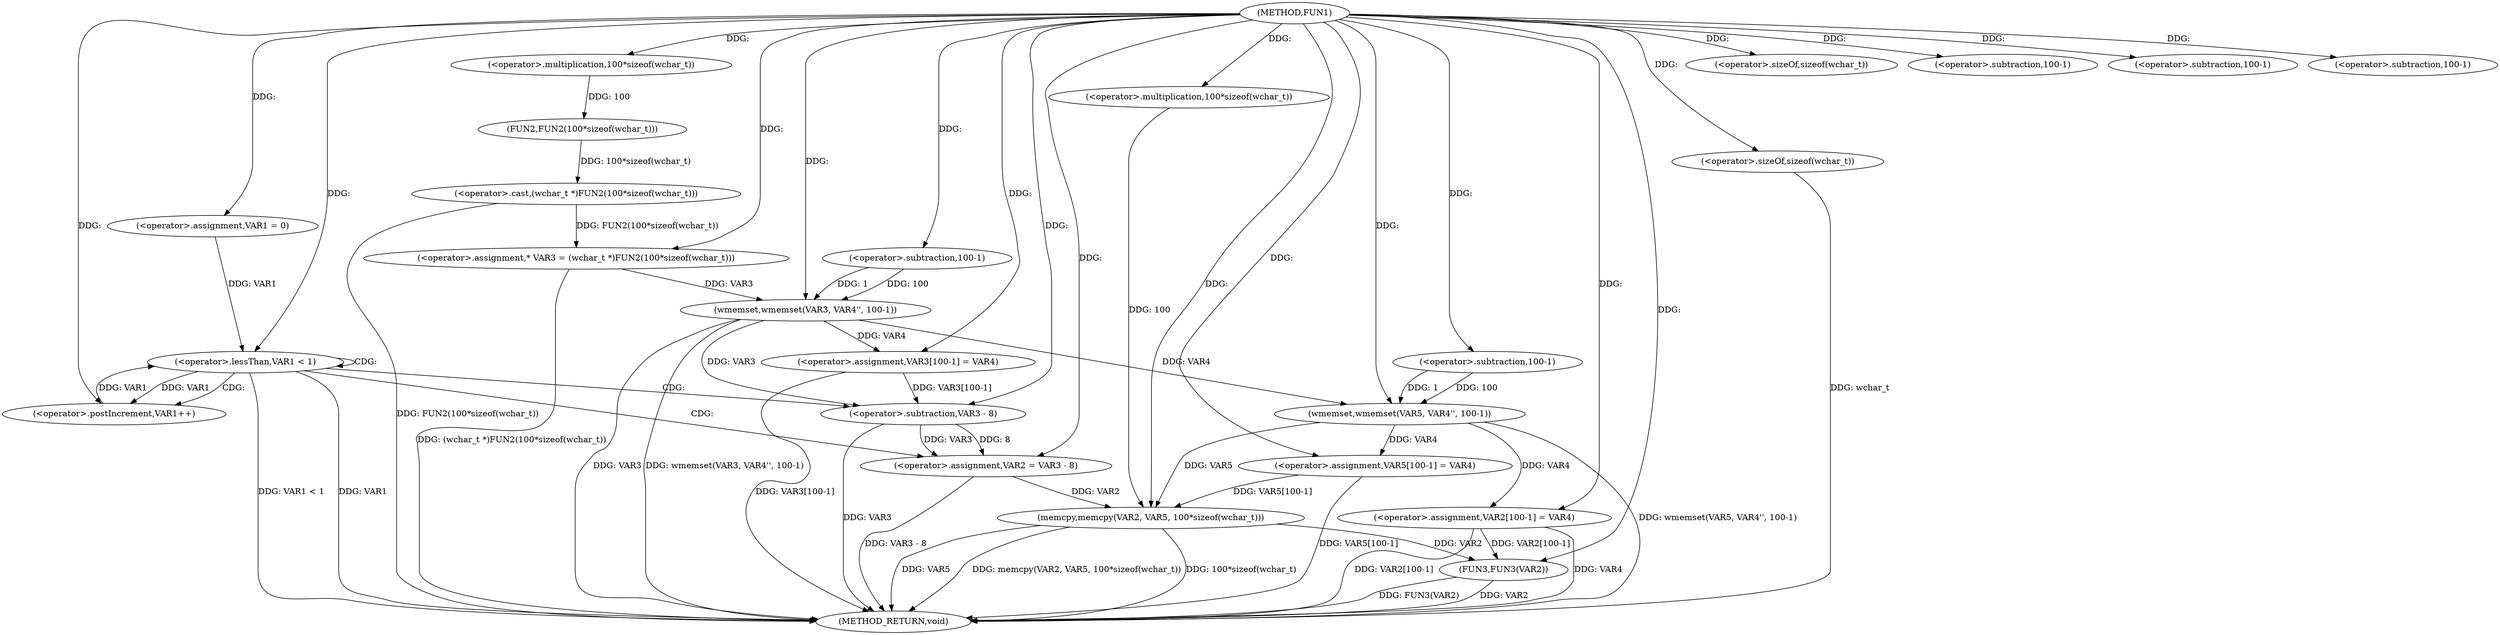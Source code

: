 digraph FUN1 {  
"1000100" [label = "(METHOD,FUN1)" ]
"1000173" [label = "(METHOD_RETURN,void)" ]
"1000105" [label = "(<operator>.assignment,* VAR3 = (wchar_t *)FUN2(100*sizeof(wchar_t)))" ]
"1000107" [label = "(<operator>.cast,(wchar_t *)FUN2(100*sizeof(wchar_t)))" ]
"1000109" [label = "(FUN2,FUN2(100*sizeof(wchar_t)))" ]
"1000110" [label = "(<operator>.multiplication,100*sizeof(wchar_t))" ]
"1000112" [label = "(<operator>.sizeOf,sizeof(wchar_t))" ]
"1000114" [label = "(wmemset,wmemset(VAR3, VAR4'', 100-1))" ]
"1000117" [label = "(<operator>.subtraction,100-1)" ]
"1000120" [label = "(<operator>.assignment,VAR3[100-1] = VAR4)" ]
"1000123" [label = "(<operator>.subtraction,100-1)" ]
"1000128" [label = "(<operator>.assignment,VAR1 = 0)" ]
"1000131" [label = "(<operator>.lessThan,VAR1 < 1)" ]
"1000134" [label = "(<operator>.postIncrement,VAR1++)" ]
"1000137" [label = "(<operator>.assignment,VAR2 = VAR3 - 8)" ]
"1000139" [label = "(<operator>.subtraction,VAR3 - 8)" ]
"1000144" [label = "(wmemset,wmemset(VAR5, VAR4'', 100-1))" ]
"1000147" [label = "(<operator>.subtraction,100-1)" ]
"1000150" [label = "(<operator>.assignment,VAR5[100-1] = VAR4)" ]
"1000153" [label = "(<operator>.subtraction,100-1)" ]
"1000157" [label = "(memcpy,memcpy(VAR2, VAR5, 100*sizeof(wchar_t)))" ]
"1000160" [label = "(<operator>.multiplication,100*sizeof(wchar_t))" ]
"1000162" [label = "(<operator>.sizeOf,sizeof(wchar_t))" ]
"1000164" [label = "(<operator>.assignment,VAR2[100-1] = VAR4)" ]
"1000167" [label = "(<operator>.subtraction,100-1)" ]
"1000171" [label = "(FUN3,FUN3(VAR2))" ]
  "1000157" -> "1000173"  [ label = "DDG: VAR5"] 
  "1000171" -> "1000173"  [ label = "DDG: VAR2"] 
  "1000157" -> "1000173"  [ label = "DDG: memcpy(VAR2, VAR5, 100*sizeof(wchar_t))"] 
  "1000139" -> "1000173"  [ label = "DDG: VAR3"] 
  "1000171" -> "1000173"  [ label = "DDG: FUN3(VAR2)"] 
  "1000105" -> "1000173"  [ label = "DDG: (wchar_t *)FUN2(100*sizeof(wchar_t))"] 
  "1000150" -> "1000173"  [ label = "DDG: VAR5[100-1]"] 
  "1000114" -> "1000173"  [ label = "DDG: wmemset(VAR3, VAR4'', 100-1)"] 
  "1000157" -> "1000173"  [ label = "DDG: 100*sizeof(wchar_t)"] 
  "1000131" -> "1000173"  [ label = "DDG: VAR1"] 
  "1000137" -> "1000173"  [ label = "DDG: VAR3 - 8"] 
  "1000144" -> "1000173"  [ label = "DDG: wmemset(VAR5, VAR4'', 100-1)"] 
  "1000114" -> "1000173"  [ label = "DDG: VAR3"] 
  "1000120" -> "1000173"  [ label = "DDG: VAR3[100-1]"] 
  "1000164" -> "1000173"  [ label = "DDG: VAR4"] 
  "1000162" -> "1000173"  [ label = "DDG: wchar_t"] 
  "1000107" -> "1000173"  [ label = "DDG: FUN2(100*sizeof(wchar_t))"] 
  "1000131" -> "1000173"  [ label = "DDG: VAR1 < 1"] 
  "1000164" -> "1000173"  [ label = "DDG: VAR2[100-1]"] 
  "1000107" -> "1000105"  [ label = "DDG: FUN2(100*sizeof(wchar_t))"] 
  "1000100" -> "1000105"  [ label = "DDG: "] 
  "1000109" -> "1000107"  [ label = "DDG: 100*sizeof(wchar_t)"] 
  "1000110" -> "1000109"  [ label = "DDG: 100"] 
  "1000100" -> "1000110"  [ label = "DDG: "] 
  "1000100" -> "1000112"  [ label = "DDG: "] 
  "1000105" -> "1000114"  [ label = "DDG: VAR3"] 
  "1000100" -> "1000114"  [ label = "DDG: "] 
  "1000117" -> "1000114"  [ label = "DDG: 100"] 
  "1000117" -> "1000114"  [ label = "DDG: 1"] 
  "1000100" -> "1000117"  [ label = "DDG: "] 
  "1000114" -> "1000120"  [ label = "DDG: VAR4"] 
  "1000100" -> "1000120"  [ label = "DDG: "] 
  "1000100" -> "1000123"  [ label = "DDG: "] 
  "1000100" -> "1000128"  [ label = "DDG: "] 
  "1000128" -> "1000131"  [ label = "DDG: VAR1"] 
  "1000134" -> "1000131"  [ label = "DDG: VAR1"] 
  "1000100" -> "1000131"  [ label = "DDG: "] 
  "1000131" -> "1000134"  [ label = "DDG: VAR1"] 
  "1000100" -> "1000134"  [ label = "DDG: "] 
  "1000139" -> "1000137"  [ label = "DDG: VAR3"] 
  "1000139" -> "1000137"  [ label = "DDG: 8"] 
  "1000100" -> "1000137"  [ label = "DDG: "] 
  "1000114" -> "1000139"  [ label = "DDG: VAR3"] 
  "1000120" -> "1000139"  [ label = "DDG: VAR3[100-1]"] 
  "1000100" -> "1000139"  [ label = "DDG: "] 
  "1000100" -> "1000144"  [ label = "DDG: "] 
  "1000114" -> "1000144"  [ label = "DDG: VAR4"] 
  "1000147" -> "1000144"  [ label = "DDG: 100"] 
  "1000147" -> "1000144"  [ label = "DDG: 1"] 
  "1000100" -> "1000147"  [ label = "DDG: "] 
  "1000144" -> "1000150"  [ label = "DDG: VAR4"] 
  "1000100" -> "1000150"  [ label = "DDG: "] 
  "1000100" -> "1000153"  [ label = "DDG: "] 
  "1000137" -> "1000157"  [ label = "DDG: VAR2"] 
  "1000100" -> "1000157"  [ label = "DDG: "] 
  "1000150" -> "1000157"  [ label = "DDG: VAR5[100-1]"] 
  "1000144" -> "1000157"  [ label = "DDG: VAR5"] 
  "1000160" -> "1000157"  [ label = "DDG: 100"] 
  "1000100" -> "1000160"  [ label = "DDG: "] 
  "1000100" -> "1000162"  [ label = "DDG: "] 
  "1000100" -> "1000164"  [ label = "DDG: "] 
  "1000144" -> "1000164"  [ label = "DDG: VAR4"] 
  "1000100" -> "1000167"  [ label = "DDG: "] 
  "1000157" -> "1000171"  [ label = "DDG: VAR2"] 
  "1000164" -> "1000171"  [ label = "DDG: VAR2[100-1]"] 
  "1000100" -> "1000171"  [ label = "DDG: "] 
  "1000131" -> "1000137"  [ label = "CDG: "] 
  "1000131" -> "1000139"  [ label = "CDG: "] 
  "1000131" -> "1000131"  [ label = "CDG: "] 
  "1000131" -> "1000134"  [ label = "CDG: "] 
}
